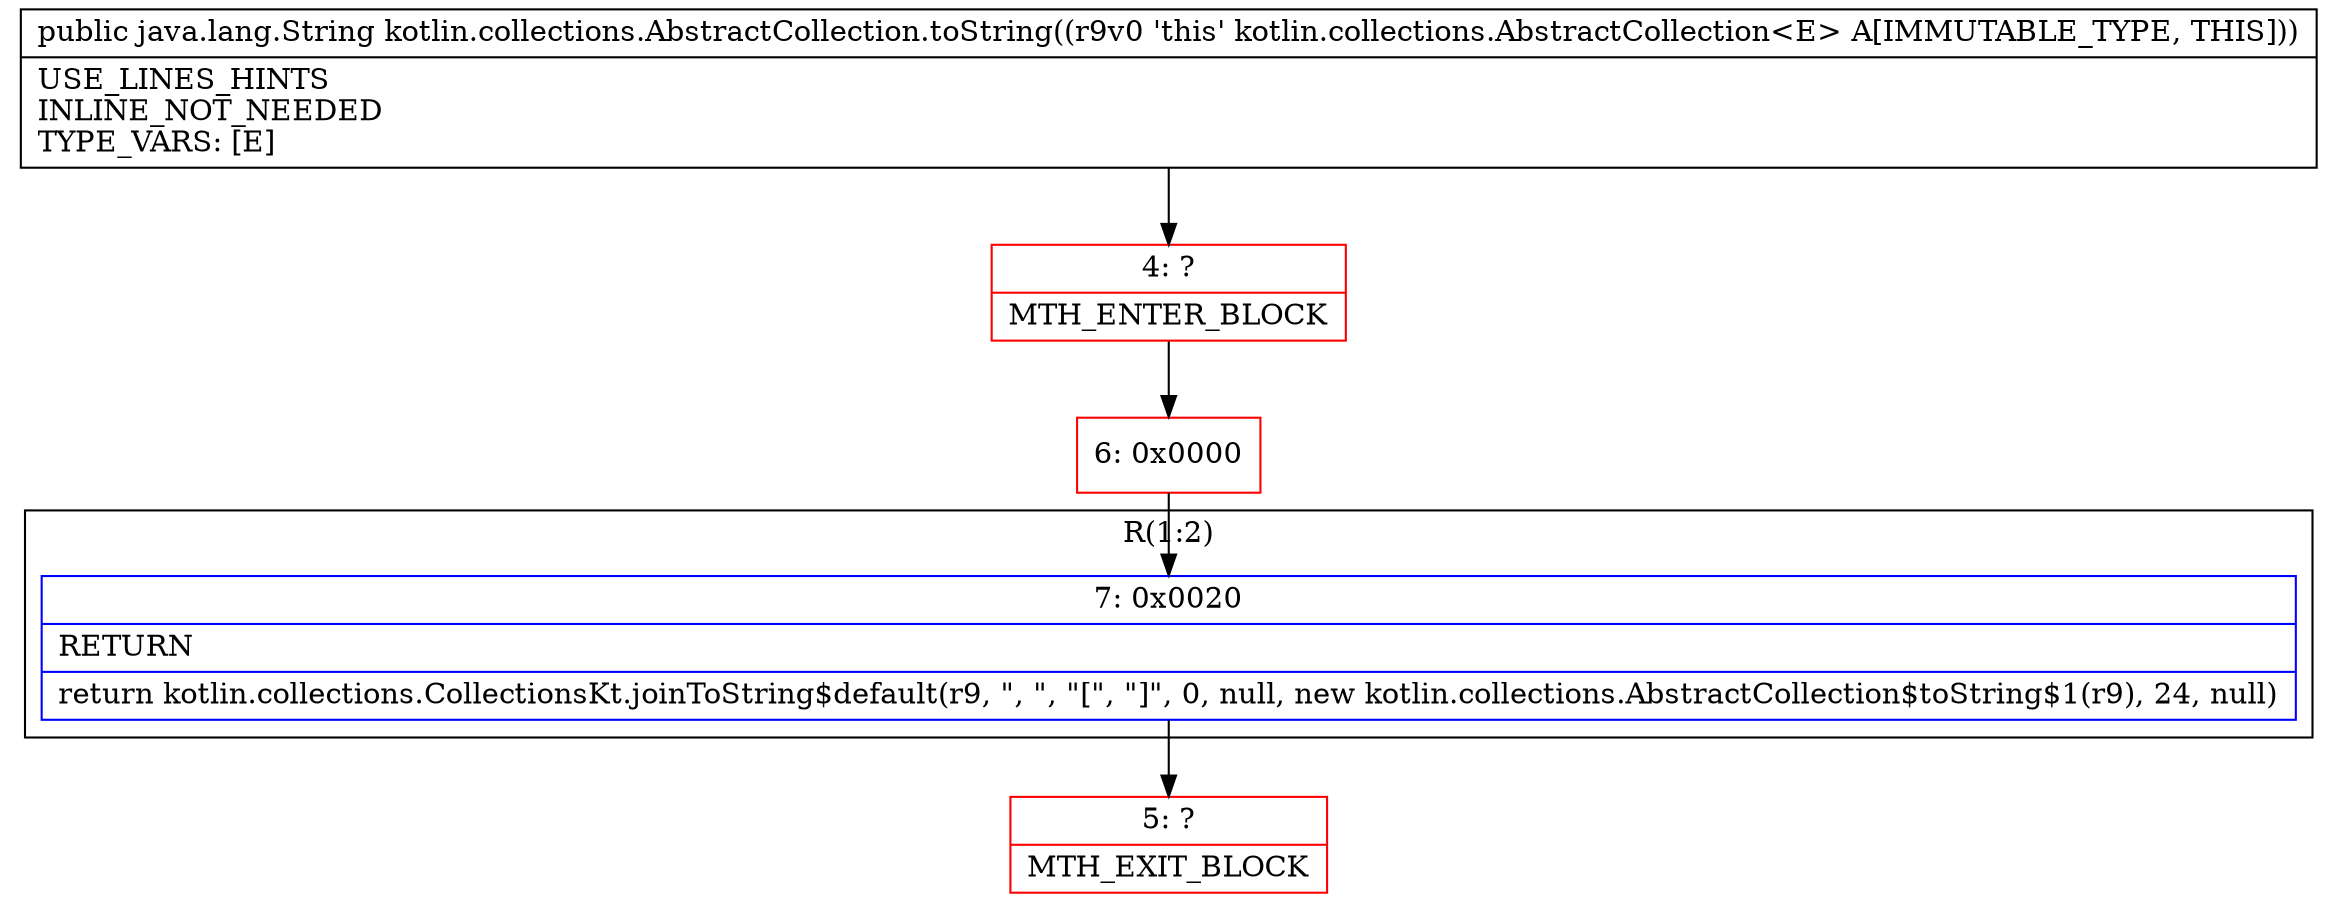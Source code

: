 digraph "CFG forkotlin.collections.AbstractCollection.toString()Ljava\/lang\/String;" {
subgraph cluster_Region_1047760197 {
label = "R(1:2)";
node [shape=record,color=blue];
Node_7 [shape=record,label="{7\:\ 0x0020|RETURN\l|return kotlin.collections.CollectionsKt.joinToString$default(r9, \", \", \"[\", \"]\", 0, null, new kotlin.collections.AbstractCollection$toString$1(r9), 24, null)\l}"];
}
Node_4 [shape=record,color=red,label="{4\:\ ?|MTH_ENTER_BLOCK\l}"];
Node_6 [shape=record,color=red,label="{6\:\ 0x0000}"];
Node_5 [shape=record,color=red,label="{5\:\ ?|MTH_EXIT_BLOCK\l}"];
MethodNode[shape=record,label="{public java.lang.String kotlin.collections.AbstractCollection.toString((r9v0 'this' kotlin.collections.AbstractCollection\<E\> A[IMMUTABLE_TYPE, THIS]))  | USE_LINES_HINTS\lINLINE_NOT_NEEDED\lTYPE_VARS: [E]\l}"];
MethodNode -> Node_4;Node_7 -> Node_5;
Node_4 -> Node_6;
Node_6 -> Node_7;
}

